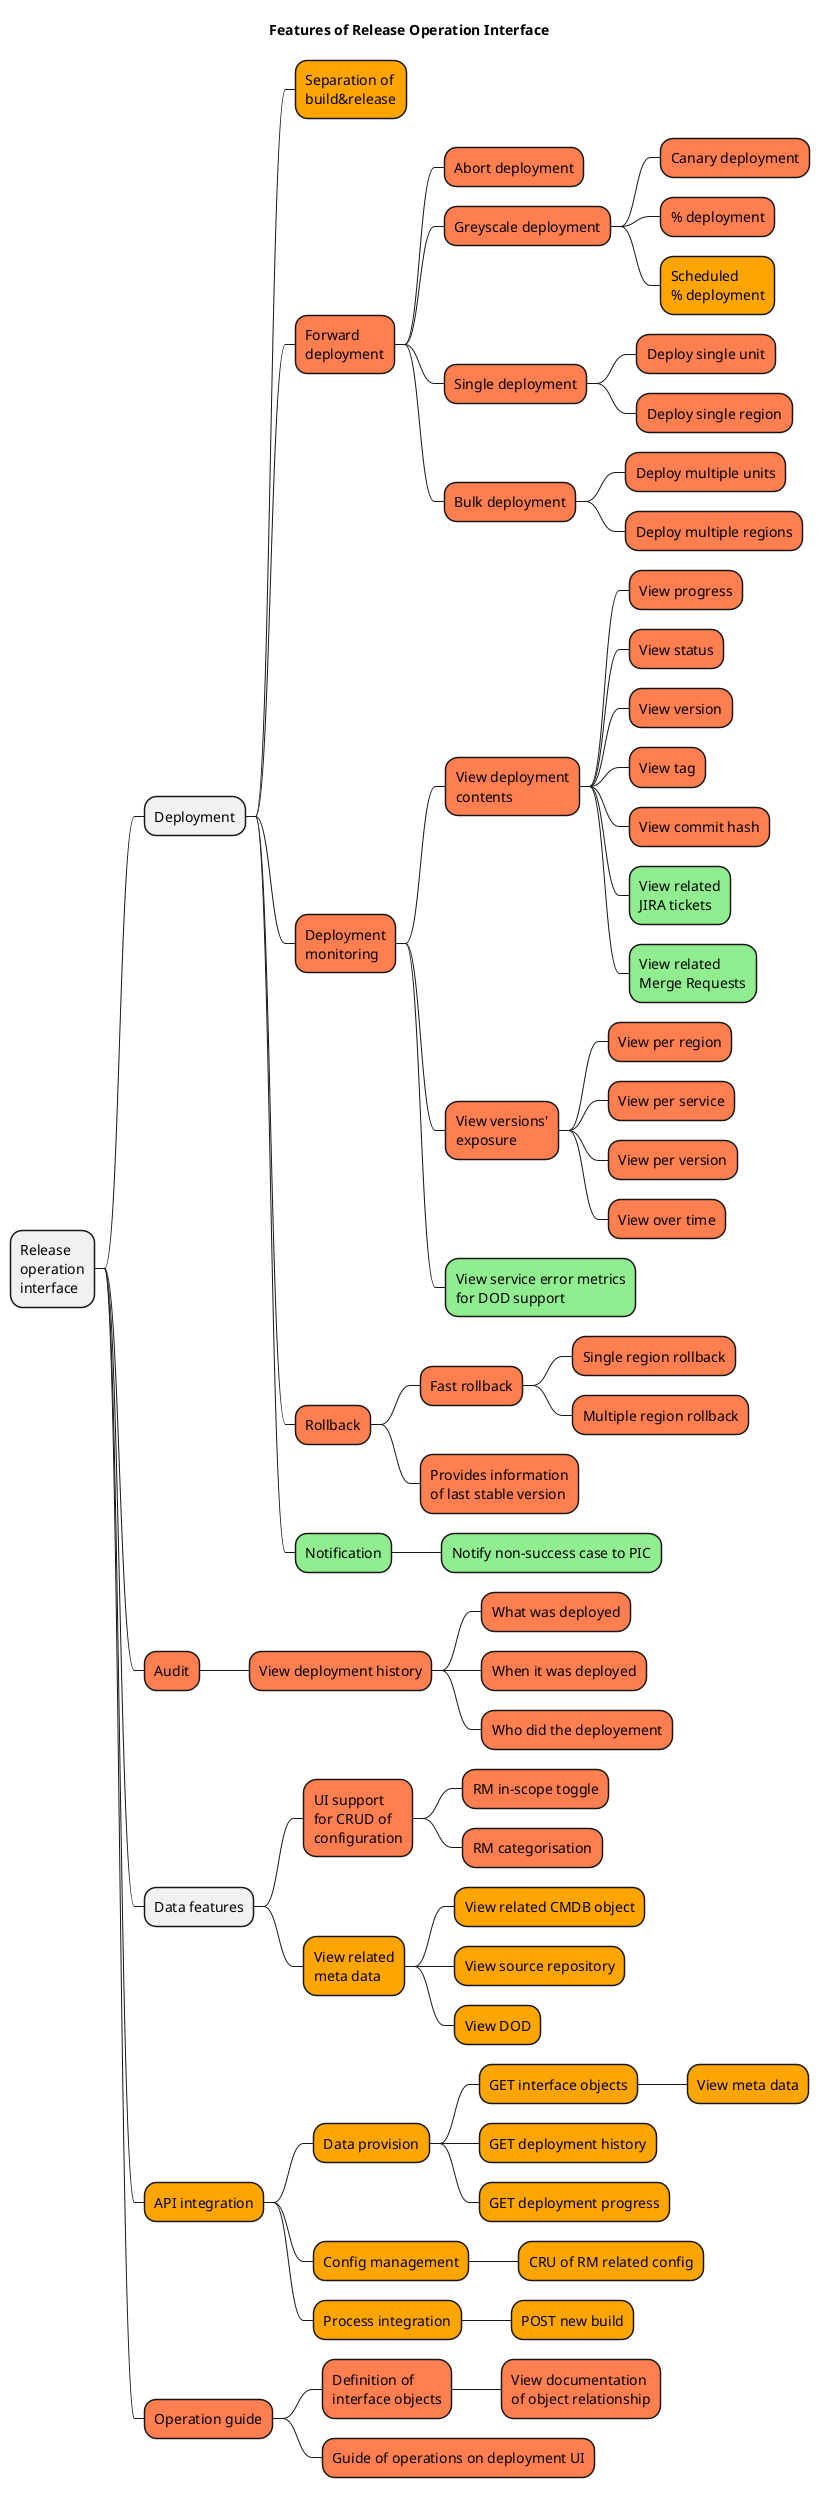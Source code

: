 @startmindmap
title Features of Release Operation Interface
* Release\noperation\ninterface
** Deployment
***[#Orange] Separation of\nbuild&release
***[#Coral] Forward\ndeployment
****[#Coral] Abort deployment
****[#Coral] Greyscale deployment
*****[#Coral] Canary deployment
*****[#Coral] % deployment
*****[#Orange] Scheduled\n% deployment
****[#Coral] Single deployment
*****[#Coral] Deploy single unit
*****[#Coral] Deploy single region
****[#Coral] Bulk deployment
*****[#Coral] Deploy multiple units
*****[#Coral] Deploy multiple regions
***[#Coral] Deployment\nmonitoring
****[#Coral] View deployment\ncontents
*****[#Coral] View progress
*****[#Coral] View status
*****[#Coral] View version
*****[#Coral] View tag
*****[#Coral] View commit hash
*****[#LightGreen] View related\nJIRA tickets
*****[#LightGreen] View related\nMerge Requests
****[#Coral] View versions'\nexposure
*****[#Coral] View per region
*****[#Coral] View per service
*****[#Coral] View per version
*****[#Coral] View over time
****[#LightGreen] View service error metrics\nfor DOD support
***[#Coral] Rollback
****[#Coral] Fast rollback
*****[#Coral] Single region rollback
*****[#Coral] Multiple region rollback
****[#Coral] Provides information\nof last stable version
***[#LightGreen] Notification
****[#LightGreen] Notify non-success case to PIC
**[#Coral] Audit
***[#Coral] View deployment history
****[#Coral] What was deployed
****[#Coral] When it was deployed
****[#Coral] Who did the deployement
** Data features
***[#Coral] UI support\nfor CRUD of\nconfiguration
****[#Coral] RM in-scope toggle
****[#Coral] RM categorisation
***[#Orange] View related\nmeta data
****[#Orange] View related CMDB object
****[#Orange] View source repository
****[#Orange] View DOD
**[#Orange] API integration
***[#Orange] Data provision
****[#Orange] GET interface objects
*****[#Orange] View meta data
****[#Orange] GET deployment history
****[#Orange] GET deployment progress
***[#Orange] Config management
****[#Orange] CRU of RM related config
***[#Orange] Process integration
****[#Orange] POST new build
**[#Coral] Operation guide
***[#Coral] Definition of\ninterface objects
****[#Coral] View documentation\nof object relationship
***[#Coral] Guide of operations on deployment UI
@endmindmap
